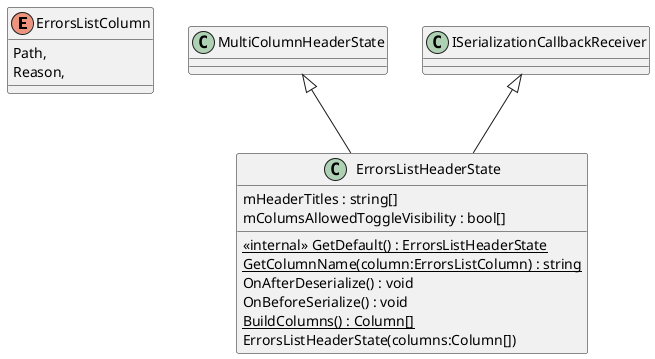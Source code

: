 @startuml
enum ErrorsListColumn {
    Path,
    Reason,
}
class ErrorsListHeaderState {
    <<internal>> {static} GetDefault() : ErrorsListHeaderState
    {static} GetColumnName(column:ErrorsListColumn) : string
    OnAfterDeserialize() : void
    OnBeforeSerialize() : void
    {static} BuildColumns() : Column[]
    ErrorsListHeaderState(columns:Column[])
    mHeaderTitles : string[]
    mColumsAllowedToggleVisibility : bool[]
}
MultiColumnHeaderState <|-- ErrorsListHeaderState
ISerializationCallbackReceiver <|-- ErrorsListHeaderState
@enduml
